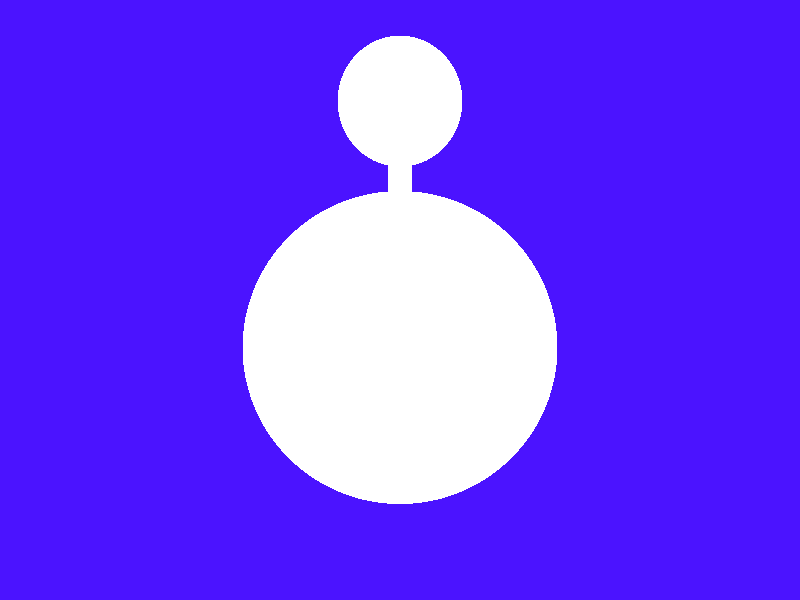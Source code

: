 #include "colors.inc"                                          
global_settings
{
        assumed_gamma 2.2
        
        // Add a generic ambient light
        ambient_light rgb<1, 1, 1> 
        
}

// Add the camera pointing down into the room
camera
{
        location  <0,  10,  -50>
        look_at   <0,  4,  0>
}

// Create a glass texture
#declare Glass =
material 
{
        texture 
        {
                pigment
                {
                        rgbt 1
                }
                finish 
                {
                        ambient 0.0
                        diffuse 0.5
                        specular 0.6
                        roughness 0.005
                        reflection 
                        {
                                0.1, 1.0
                                fresnel on
                        }
                        conserve_energy
                }
        }
        
}

// Setup our basic box for the scene
union
{
        #declare wavy =
         texture {
             material_map {
                png "povmap.png"
                texture {  //used with index 0
                   pigment {color red 0.3 green 0.1 blue 1}
                   normal  {ripples 0.85 frequency 10 }
                   finish  {specular 0.3}
                   scale 5
                }
        
             }
             scale 30
             translate <-15, -15, 0>
          }

        plane { z, 20  texture { wavy }                  } // back wall
        plane { y, -45   texture { wavy } translate -y * 80 } // floor                
        
        // Create the hollow ceiling dome
        sphere
        {
                <0, 20, 0>, 5
                material { Glass }

        }
        
        cylinder {
                <0, -10, 0>,
                <0, 19, 0>,
                1
                open
                material { Glass }
        }
        
        

}

// Setup some awesome crazy spotlights
light_source
{
        <0, 16, 0>
        color Red
        spotlight
        radius 25
        falloff 25
        tightness 10
        point_at <sin(clock * 2) * 3, sin(clock * 3) * 2, cos(clock * 7) * 10>
}


light_source
{
        <0, 16, 0>
        color Green
        spotlight
        radius 15
        falloff 20
        tightness 10
        point_at <sin(clock * 5) * 3, cos(clock * 5) * 2, sin(clock * 5) * 10>
}

light_source
{
        <0, 16, 0>
        color Blue
        spotlight
        radius 20
        falloff 1
        tightness 10
        point_at <1, sin(clock * 7) * 3, sin(clock * 3) * 3>
}



torus
{
        4, 9              // major and minor radius
        rotate -90*x      // so we can see it from the top
        material { Glass }
}

// Setup a point light for better illumination of the scene
light_source
{
        <0, 15, 0>
        color rgb <0.9, 0.6, 0.6>
}